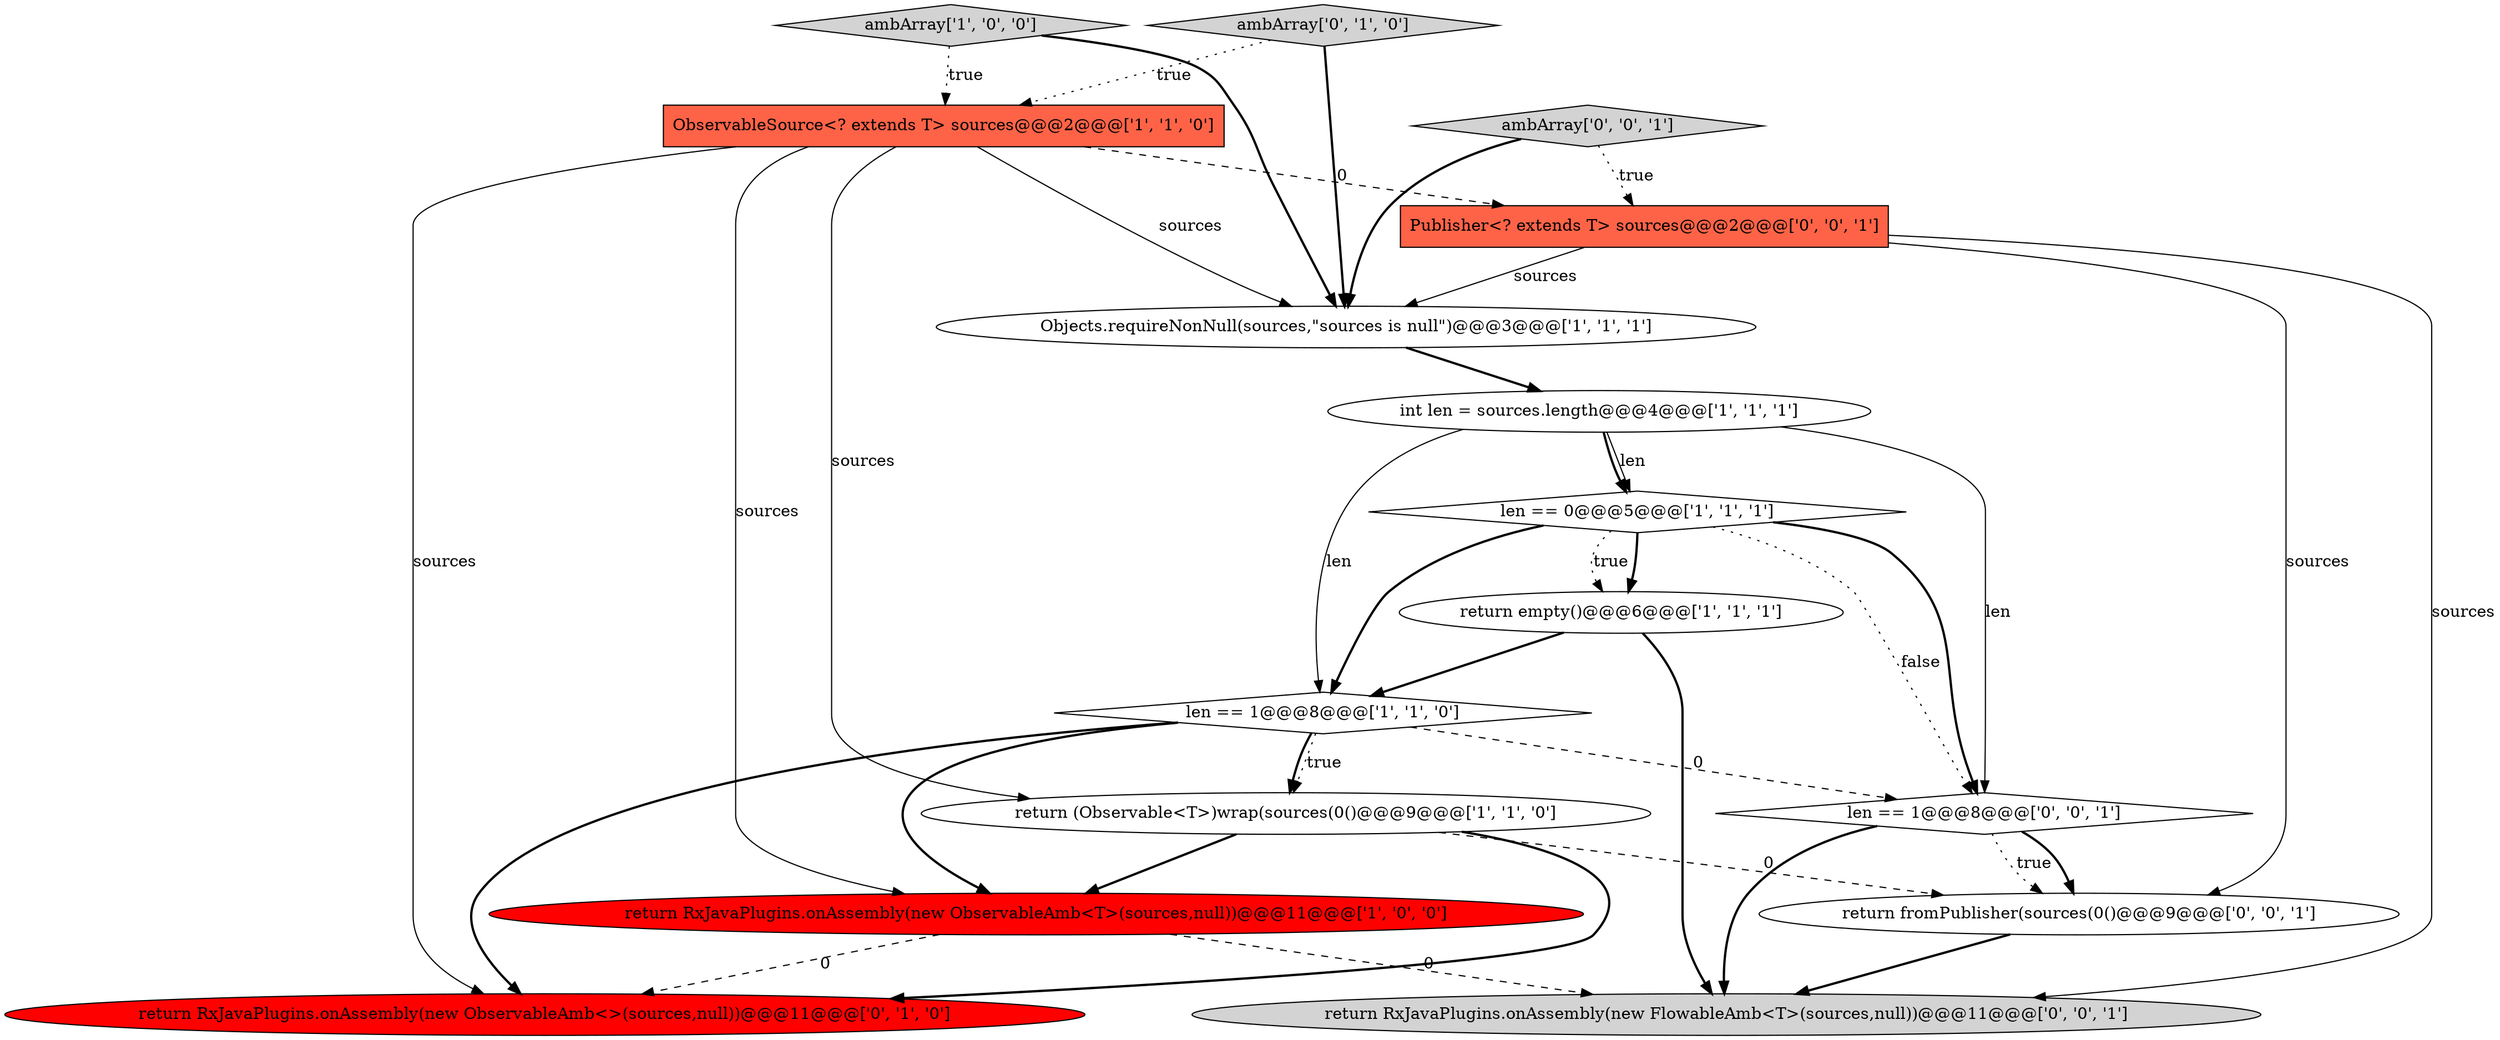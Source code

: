 digraph {
1 [style = filled, label = "return empty()@@@6@@@['1', '1', '1']", fillcolor = white, shape = ellipse image = "AAA0AAABBB1BBB"];
8 [style = filled, label = "ObservableSource<? extends T> sources@@@2@@@['1', '1', '0']", fillcolor = tomato, shape = box image = "AAA0AAABBB1BBB"];
10 [style = filled, label = "ambArray['0', '1', '0']", fillcolor = lightgray, shape = diamond image = "AAA0AAABBB2BBB"];
14 [style = filled, label = "len == 1@@@8@@@['0', '0', '1']", fillcolor = white, shape = diamond image = "AAA0AAABBB3BBB"];
6 [style = filled, label = "len == 1@@@8@@@['1', '1', '0']", fillcolor = white, shape = diamond image = "AAA0AAABBB1BBB"];
0 [style = filled, label = "Objects.requireNonNull(sources,\"sources is null\")@@@3@@@['1', '1', '1']", fillcolor = white, shape = ellipse image = "AAA0AAABBB1BBB"];
15 [style = filled, label = "return RxJavaPlugins.onAssembly(new FlowableAmb<T>(sources,null))@@@11@@@['0', '0', '1']", fillcolor = lightgray, shape = ellipse image = "AAA0AAABBB3BBB"];
7 [style = filled, label = "ambArray['1', '0', '0']", fillcolor = lightgray, shape = diamond image = "AAA0AAABBB1BBB"];
5 [style = filled, label = "return (Observable<T>)wrap(sources(0()@@@9@@@['1', '1', '0']", fillcolor = white, shape = ellipse image = "AAA0AAABBB1BBB"];
9 [style = filled, label = "return RxJavaPlugins.onAssembly(new ObservableAmb<>(sources,null))@@@11@@@['0', '1', '0']", fillcolor = red, shape = ellipse image = "AAA1AAABBB2BBB"];
12 [style = filled, label = "Publisher<? extends T> sources@@@2@@@['0', '0', '1']", fillcolor = tomato, shape = box image = "AAA0AAABBB3BBB"];
13 [style = filled, label = "return fromPublisher(sources(0()@@@9@@@['0', '0', '1']", fillcolor = white, shape = ellipse image = "AAA0AAABBB3BBB"];
4 [style = filled, label = "int len = sources.length@@@4@@@['1', '1', '1']", fillcolor = white, shape = ellipse image = "AAA0AAABBB1BBB"];
11 [style = filled, label = "ambArray['0', '0', '1']", fillcolor = lightgray, shape = diamond image = "AAA0AAABBB3BBB"];
2 [style = filled, label = "return RxJavaPlugins.onAssembly(new ObservableAmb<T>(sources,null))@@@11@@@['1', '0', '0']", fillcolor = red, shape = ellipse image = "AAA1AAABBB1BBB"];
3 [style = filled, label = "len == 0@@@5@@@['1', '1', '1']", fillcolor = white, shape = diamond image = "AAA0AAABBB1BBB"];
5->13 [style = dashed, label="0"];
4->3 [style = bold, label=""];
10->8 [style = dotted, label="true"];
3->1 [style = bold, label=""];
5->9 [style = bold, label=""];
8->0 [style = solid, label="sources"];
1->15 [style = bold, label=""];
3->14 [style = bold, label=""];
11->12 [style = dotted, label="true"];
3->14 [style = dotted, label="false"];
3->6 [style = bold, label=""];
8->2 [style = solid, label="sources"];
8->12 [style = dashed, label="0"];
7->0 [style = bold, label=""];
6->14 [style = dashed, label="0"];
8->5 [style = solid, label="sources"];
12->0 [style = solid, label="sources"];
12->15 [style = solid, label="sources"];
14->13 [style = dotted, label="true"];
12->13 [style = solid, label="sources"];
6->2 [style = bold, label=""];
2->15 [style = dashed, label="0"];
6->5 [style = bold, label=""];
5->2 [style = bold, label=""];
11->0 [style = bold, label=""];
1->6 [style = bold, label=""];
4->3 [style = solid, label="len"];
0->4 [style = bold, label=""];
2->9 [style = dashed, label="0"];
10->0 [style = bold, label=""];
14->15 [style = bold, label=""];
13->15 [style = bold, label=""];
14->13 [style = bold, label=""];
6->9 [style = bold, label=""];
7->8 [style = dotted, label="true"];
4->6 [style = solid, label="len"];
4->14 [style = solid, label="len"];
3->1 [style = dotted, label="true"];
6->5 [style = dotted, label="true"];
8->9 [style = solid, label="sources"];
}
